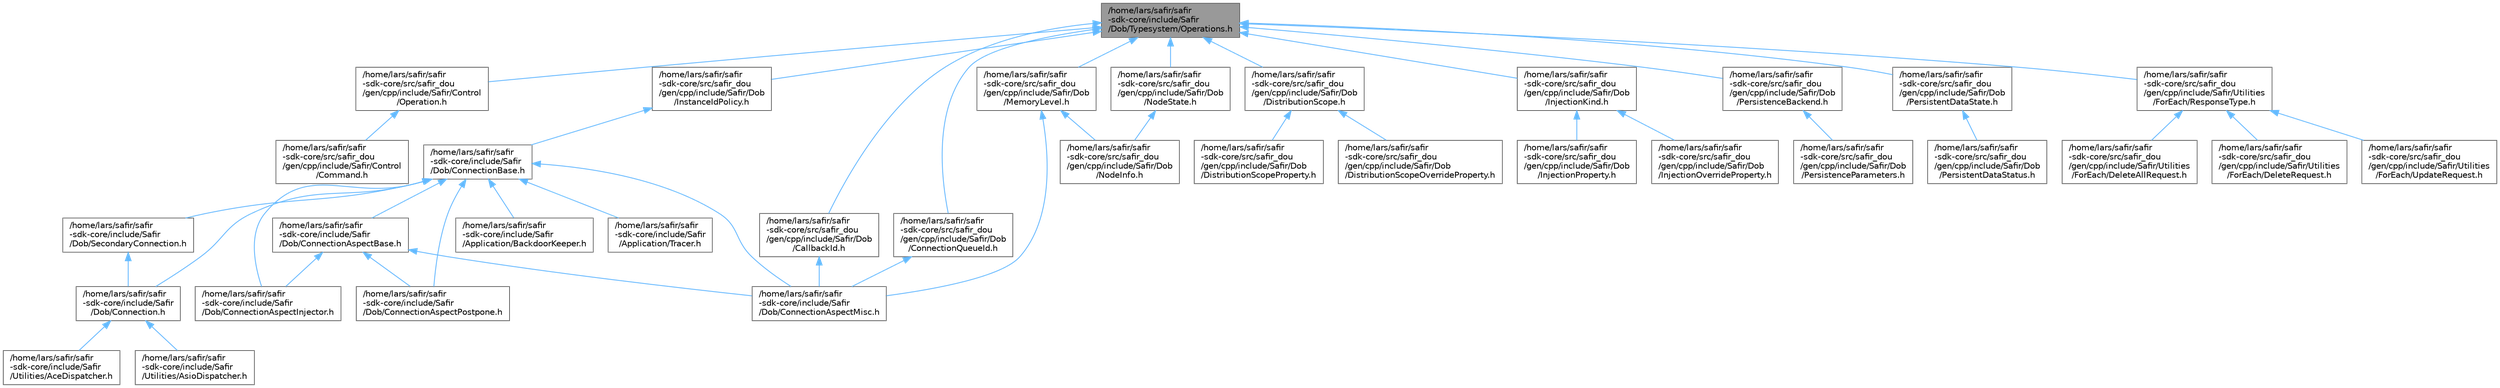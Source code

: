 digraph "/home/lars/safir/safir-sdk-core/include/Safir/Dob/Typesystem/Operations.h"
{
 // LATEX_PDF_SIZE
  bgcolor="transparent";
  edge [fontname=Helvetica,fontsize=10,labelfontname=Helvetica,labelfontsize=10];
  node [fontname=Helvetica,fontsize=10,shape=box,height=0.2,width=0.4];
  Node1 [label="/home/lars/safir/safir\l-sdk-core/include/Safir\l/Dob/Typesystem/Operations.h",height=0.2,width=0.4,color="gray40", fillcolor="grey60", style="filled", fontcolor="black",tooltip=" "];
  Node1 -> Node2 [dir="back",color="steelblue1",style="solid"];
  Node2 [label="/home/lars/safir/safir\l-sdk-core/src/safir_dou\l/gen/cpp/include/Safir/Control\l/Operation.h",height=0.2,width=0.4,color="grey40", fillcolor="white", style="filled",URL="$a00332.html",tooltip=" "];
  Node2 -> Node3 [dir="back",color="steelblue1",style="solid"];
  Node3 [label="/home/lars/safir/safir\l-sdk-core/src/safir_dou\l/gen/cpp/include/Safir/Control\l/Command.h",height=0.2,width=0.4,color="grey40", fillcolor="white", style="filled",URL="$a00329.html",tooltip=" "];
  Node1 -> Node4 [dir="back",color="steelblue1",style="solid"];
  Node4 [label="/home/lars/safir/safir\l-sdk-core/src/safir_dou\l/gen/cpp/include/Safir/Dob\l/CallbackId.h",height=0.2,width=0.4,color="grey40", fillcolor="white", style="filled",URL="$a00197.html",tooltip=" "];
  Node4 -> Node5 [dir="back",color="steelblue1",style="solid"];
  Node5 [label="/home/lars/safir/safir\l-sdk-core/include/Safir\l/Dob/ConnectionAspectMisc.h",height=0.2,width=0.4,color="grey40", fillcolor="white", style="filled",URL="$a00023.html",tooltip=" "];
  Node1 -> Node6 [dir="back",color="steelblue1",style="solid"];
  Node6 [label="/home/lars/safir/safir\l-sdk-core/src/safir_dou\l/gen/cpp/include/Safir/Dob\l/ConnectionQueueId.h",height=0.2,width=0.4,color="grey40", fillcolor="white", style="filled",URL="$a00203.html",tooltip=" "];
  Node6 -> Node5 [dir="back",color="steelblue1",style="solid"];
  Node1 -> Node7 [dir="back",color="steelblue1",style="solid"];
  Node7 [label="/home/lars/safir/safir\l-sdk-core/src/safir_dou\l/gen/cpp/include/Safir/Dob\l/DistributionScope.h",height=0.2,width=0.4,color="grey40", fillcolor="white", style="filled",URL="$a00215.html",tooltip=" "];
  Node7 -> Node8 [dir="back",color="steelblue1",style="solid"];
  Node8 [label="/home/lars/safir/safir\l-sdk-core/src/safir_dou\l/gen/cpp/include/Safir/Dob\l/DistributionScopeOverrideProperty.h",height=0.2,width=0.4,color="grey40", fillcolor="white", style="filled",URL="$a00221.html",tooltip=" "];
  Node7 -> Node9 [dir="back",color="steelblue1",style="solid"];
  Node9 [label="/home/lars/safir/safir\l-sdk-core/src/safir_dou\l/gen/cpp/include/Safir/Dob\l/DistributionScopeProperty.h",height=0.2,width=0.4,color="grey40", fillcolor="white", style="filled",URL="$a00218.html",tooltip=" "];
  Node1 -> Node10 [dir="back",color="steelblue1",style="solid"];
  Node10 [label="/home/lars/safir/safir\l-sdk-core/src/safir_dou\l/gen/cpp/include/Safir/Dob\l/InjectionKind.h",height=0.2,width=0.4,color="grey40", fillcolor="white", style="filled",URL="$a00239.html",tooltip=" "];
  Node10 -> Node11 [dir="back",color="steelblue1",style="solid"];
  Node11 [label="/home/lars/safir/safir\l-sdk-core/src/safir_dou\l/gen/cpp/include/Safir/Dob\l/InjectionOverrideProperty.h",height=0.2,width=0.4,color="grey40", fillcolor="white", style="filled",URL="$a00242.html",tooltip=" "];
  Node10 -> Node12 [dir="back",color="steelblue1",style="solid"];
  Node12 [label="/home/lars/safir/safir\l-sdk-core/src/safir_dou\l/gen/cpp/include/Safir/Dob\l/InjectionProperty.h",height=0.2,width=0.4,color="grey40", fillcolor="white", style="filled",URL="$a00245.html",tooltip=" "];
  Node1 -> Node13 [dir="back",color="steelblue1",style="solid"];
  Node13 [label="/home/lars/safir/safir\l-sdk-core/src/safir_dou\l/gen/cpp/include/Safir/Dob\l/InstanceIdPolicy.h",height=0.2,width=0.4,color="grey40", fillcolor="white", style="filled",URL="$a00248.html",tooltip=" "];
  Node13 -> Node14 [dir="back",color="steelblue1",style="solid"];
  Node14 [label="/home/lars/safir/safir\l-sdk-core/include/Safir\l/Dob/ConnectionBase.h",height=0.2,width=0.4,color="grey40", fillcolor="white", style="filled",URL="$a00029.html",tooltip=" "];
  Node14 -> Node15 [dir="back",color="steelblue1",style="solid"];
  Node15 [label="/home/lars/safir/safir\l-sdk-core/include/Safir\l/Application/BackdoorKeeper.h",height=0.2,width=0.4,color="grey40", fillcolor="white", style="filled",URL="$a00005.html",tooltip=" "];
  Node14 -> Node16 [dir="back",color="steelblue1",style="solid"];
  Node16 [label="/home/lars/safir/safir\l-sdk-core/include/Safir\l/Application/Tracer.h",height=0.2,width=0.4,color="grey40", fillcolor="white", style="filled",URL="$a00011.html",tooltip=" "];
  Node14 -> Node17 [dir="back",color="steelblue1",style="solid"];
  Node17 [label="/home/lars/safir/safir\l-sdk-core/include/Safir\l/Dob/Connection.h",height=0.2,width=0.4,color="grey40", fillcolor="white", style="filled",URL="$a00014.html",tooltip=" "];
  Node17 -> Node18 [dir="back",color="steelblue1",style="solid"];
  Node18 [label="/home/lars/safir/safir\l-sdk-core/include/Safir\l/Utilities/AceDispatcher.h",height=0.2,width=0.4,color="grey40", fillcolor="white", style="filled",URL="$a00170.html",tooltip=" "];
  Node17 -> Node19 [dir="back",color="steelblue1",style="solid"];
  Node19 [label="/home/lars/safir/safir\l-sdk-core/include/Safir\l/Utilities/AsioDispatcher.h",height=0.2,width=0.4,color="grey40", fillcolor="white", style="filled",URL="$a00173.html",tooltip=" "];
  Node14 -> Node20 [dir="back",color="steelblue1",style="solid"];
  Node20 [label="/home/lars/safir/safir\l-sdk-core/include/Safir\l/Dob/ConnectionAspectBase.h",height=0.2,width=0.4,color="grey40", fillcolor="white", style="filled",URL="$a00017.html",tooltip=" "];
  Node20 -> Node21 [dir="back",color="steelblue1",style="solid"];
  Node21 [label="/home/lars/safir/safir\l-sdk-core/include/Safir\l/Dob/ConnectionAspectInjector.h",height=0.2,width=0.4,color="grey40", fillcolor="white", style="filled",URL="$a00020.html",tooltip=" "];
  Node20 -> Node5 [dir="back",color="steelblue1",style="solid"];
  Node20 -> Node22 [dir="back",color="steelblue1",style="solid"];
  Node22 [label="/home/lars/safir/safir\l-sdk-core/include/Safir\l/Dob/ConnectionAspectPostpone.h",height=0.2,width=0.4,color="grey40", fillcolor="white", style="filled",URL="$a00026.html",tooltip=" "];
  Node14 -> Node21 [dir="back",color="steelblue1",style="solid"];
  Node14 -> Node5 [dir="back",color="steelblue1",style="solid"];
  Node14 -> Node22 [dir="back",color="steelblue1",style="solid"];
  Node14 -> Node23 [dir="back",color="steelblue1",style="solid"];
  Node23 [label="/home/lars/safir/safir\l-sdk-core/include/Safir\l/Dob/SecondaryConnection.h",height=0.2,width=0.4,color="grey40", fillcolor="white", style="filled",URL="$a00065.html",tooltip=" "];
  Node23 -> Node17 [dir="back",color="steelblue1",style="solid"];
  Node1 -> Node24 [dir="back",color="steelblue1",style="solid"];
  Node24 [label="/home/lars/safir/safir\l-sdk-core/src/safir_dou\l/gen/cpp/include/Safir/Dob\l/MemoryLevel.h",height=0.2,width=0.4,color="grey40", fillcolor="white", style="filled",URL="$a00257.html",tooltip=" "];
  Node24 -> Node5 [dir="back",color="steelblue1",style="solid"];
  Node24 -> Node25 [dir="back",color="steelblue1",style="solid"];
  Node25 [label="/home/lars/safir/safir\l-sdk-core/src/safir_dou\l/gen/cpp/include/Safir/Dob\l/NodeInfo.h",height=0.2,width=0.4,color="grey40", fillcolor="white", style="filled",URL="$a00263.html",tooltip=" "];
  Node1 -> Node26 [dir="back",color="steelblue1",style="solid"];
  Node26 [label="/home/lars/safir/safir\l-sdk-core/src/safir_dou\l/gen/cpp/include/Safir/Dob\l/NodeState.h",height=0.2,width=0.4,color="grey40", fillcolor="white", style="filled",URL="$a00266.html",tooltip=" "];
  Node26 -> Node25 [dir="back",color="steelblue1",style="solid"];
  Node1 -> Node27 [dir="back",color="steelblue1",style="solid"];
  Node27 [label="/home/lars/safir/safir\l-sdk-core/src/safir_dou\l/gen/cpp/include/Safir/Dob\l/PersistenceBackend.h",height=0.2,width=0.4,color="grey40", fillcolor="white", style="filled",URL="$a00284.html",tooltip=" "];
  Node27 -> Node28 [dir="back",color="steelblue1",style="solid"];
  Node28 [label="/home/lars/safir/safir\l-sdk-core/src/safir_dou\l/gen/cpp/include/Safir/Dob\l/PersistenceParameters.h",height=0.2,width=0.4,color="grey40", fillcolor="white", style="filled",URL="$a00182.html",tooltip=" "];
  Node1 -> Node29 [dir="back",color="steelblue1",style="solid"];
  Node29 [label="/home/lars/safir/safir\l-sdk-core/src/safir_dou\l/gen/cpp/include/Safir/Dob\l/PersistentDataState.h",height=0.2,width=0.4,color="grey40", fillcolor="white", style="filled",URL="$a00296.html",tooltip=" "];
  Node29 -> Node30 [dir="back",color="steelblue1",style="solid"];
  Node30 [label="/home/lars/safir/safir\l-sdk-core/src/safir_dou\l/gen/cpp/include/Safir/Dob\l/PersistentDataStatus.h",height=0.2,width=0.4,color="grey40", fillcolor="white", style="filled",URL="$a00299.html",tooltip=" "];
  Node1 -> Node31 [dir="back",color="steelblue1",style="solid"];
  Node31 [label="/home/lars/safir/safir\l-sdk-core/src/safir_dou\l/gen/cpp/include/Safir/Utilities\l/ForEach/ResponseType.h",height=0.2,width=0.4,color="grey40", fillcolor="white", style="filled",URL="$a00383.html",tooltip=" "];
  Node31 -> Node32 [dir="back",color="steelblue1",style="solid"];
  Node32 [label="/home/lars/safir/safir\l-sdk-core/src/safir_dou\l/gen/cpp/include/Safir/Utilities\l/ForEach/DeleteAllRequest.h",height=0.2,width=0.4,color="grey40", fillcolor="white", style="filled",URL="$a00374.html",tooltip=" "];
  Node31 -> Node33 [dir="back",color="steelblue1",style="solid"];
  Node33 [label="/home/lars/safir/safir\l-sdk-core/src/safir_dou\l/gen/cpp/include/Safir/Utilities\l/ForEach/DeleteRequest.h",height=0.2,width=0.4,color="grey40", fillcolor="white", style="filled",URL="$a00377.html",tooltip=" "];
  Node31 -> Node34 [dir="back",color="steelblue1",style="solid"];
  Node34 [label="/home/lars/safir/safir\l-sdk-core/src/safir_dou\l/gen/cpp/include/Safir/Utilities\l/ForEach/UpdateRequest.h",height=0.2,width=0.4,color="grey40", fillcolor="white", style="filled",URL="$a00386.html",tooltip=" "];
}
